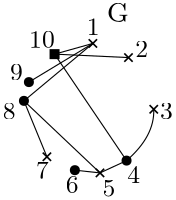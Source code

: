 <?xml version="1.0"?>
<!DOCTYPE ipe SYSTEM "ipe.dtd">
<ipe version="70206" creator="Ipe 7.2.7">
<info created="D:20190610212219" modified="D:20190610213446"/>
<ipestyle name="basic">
<symbol name="arrow/arc(spx)">
<path stroke="sym-stroke" fill="sym-stroke" pen="sym-pen">
0 0 m
-1 0.333 l
-1 -0.333 l
h
</path>
</symbol>
<symbol name="arrow/farc(spx)">
<path stroke="sym-stroke" fill="white" pen="sym-pen">
0 0 m
-1 0.333 l
-1 -0.333 l
h
</path>
</symbol>
<symbol name="arrow/ptarc(spx)">
<path stroke="sym-stroke" fill="sym-stroke" pen="sym-pen">
0 0 m
-1 0.333 l
-0.8 0 l
-1 -0.333 l
h
</path>
</symbol>
<symbol name="arrow/fptarc(spx)">
<path stroke="sym-stroke" fill="white" pen="sym-pen">
0 0 m
-1 0.333 l
-0.8 0 l
-1 -0.333 l
h
</path>
</symbol>
<symbol name="mark/circle(sx)" transformations="translations">
<path fill="sym-stroke">
0.6 0 0 0.6 0 0 e
0.4 0 0 0.4 0 0 e
</path>
</symbol>
<symbol name="mark/disk(sx)" transformations="translations">
<path fill="sym-stroke">
0.6 0 0 0.6 0 0 e
</path>
</symbol>
<symbol name="mark/fdisk(sfx)" transformations="translations">
<group>
<path fill="sym-fill">
0.5 0 0 0.5 0 0 e
</path>
<path fill="sym-stroke" fillrule="eofill">
0.6 0 0 0.6 0 0 e
0.4 0 0 0.4 0 0 e
</path>
</group>
</symbol>
<symbol name="mark/box(sx)" transformations="translations">
<path fill="sym-stroke" fillrule="eofill">
-0.6 -0.6 m
0.6 -0.6 l
0.6 0.6 l
-0.6 0.6 l
h
-0.4 -0.4 m
0.4 -0.4 l
0.4 0.4 l
-0.4 0.4 l
h
</path>
</symbol>
<symbol name="mark/square(sx)" transformations="translations">
<path fill="sym-stroke">
-0.6 -0.6 m
0.6 -0.6 l
0.6 0.6 l
-0.6 0.6 l
h
</path>
</symbol>
<symbol name="mark/fsquare(sfx)" transformations="translations">
<group>
<path fill="sym-fill">
-0.5 -0.5 m
0.5 -0.5 l
0.5 0.5 l
-0.5 0.5 l
h
</path>
<path fill="sym-stroke" fillrule="eofill">
-0.6 -0.6 m
0.6 -0.6 l
0.6 0.6 l
-0.6 0.6 l
h
-0.4 -0.4 m
0.4 -0.4 l
0.4 0.4 l
-0.4 0.4 l
h
</path>
</group>
</symbol>
<symbol name="mark/cross(sx)" transformations="translations">
<group>
<path fill="sym-stroke">
-0.43 -0.57 m
0.57 0.43 l
0.43 0.57 l
-0.57 -0.43 l
h
</path>
<path fill="sym-stroke">
-0.43 0.57 m
0.57 -0.43 l
0.43 -0.57 l
-0.57 0.43 l
h
</path>
</group>
</symbol>
<symbol name="arrow/fnormal(spx)">
<path stroke="sym-stroke" fill="white" pen="sym-pen">
0 0 m
-1 0.333 l
-1 -0.333 l
h
</path>
</symbol>
<symbol name="arrow/pointed(spx)">
<path stroke="sym-stroke" fill="sym-stroke" pen="sym-pen">
0 0 m
-1 0.333 l
-0.8 0 l
-1 -0.333 l
h
</path>
</symbol>
<symbol name="arrow/fpointed(spx)">
<path stroke="sym-stroke" fill="white" pen="sym-pen">
0 0 m
-1 0.333 l
-0.8 0 l
-1 -0.333 l
h
</path>
</symbol>
<symbol name="arrow/linear(spx)">
<path stroke="sym-stroke" pen="sym-pen">
-1 0.333 m
0 0 l
-1 -0.333 l
</path>
</symbol>
<symbol name="arrow/fdouble(spx)">
<path stroke="sym-stroke" fill="white" pen="sym-pen">
0 0 m
-1 0.333 l
-1 -0.333 l
h
-1 0 m
-2 0.333 l
-2 -0.333 l
h
</path>
</symbol>
<symbol name="arrow/double(spx)">
<path stroke="sym-stroke" fill="sym-stroke" pen="sym-pen">
0 0 m
-1 0.333 l
-1 -0.333 l
h
-1 0 m
-2 0.333 l
-2 -0.333 l
h
</path>
</symbol>
<pen name="heavier" value="0.8"/>
<pen name="fat" value="1.2"/>
<pen name="ultrafat" value="2"/>
<symbolsize name="large" value="5"/>
<symbolsize name="small" value="2"/>
<symbolsize name="tiny" value="1.1"/>
<arrowsize name="large" value="10"/>
<arrowsize name="small" value="5"/>
<arrowsize name="tiny" value="3"/>
<color name="red" value="1 0 0"/>
<color name="green" value="0 1 0"/>
<color name="blue" value="0 0 1"/>
<color name="yellow" value="1 1 0"/>
<color name="orange" value="1 0.647 0"/>
<color name="gold" value="1 0.843 0"/>
<color name="purple" value="0.627 0.125 0.941"/>
<color name="gray" value="0.745"/>
<color name="brown" value="0.647 0.165 0.165"/>
<color name="navy" value="0 0 0.502"/>
<color name="pink" value="1 0.753 0.796"/>
<color name="seagreen" value="0.18 0.545 0.341"/>
<color name="turquoise" value="0.251 0.878 0.816"/>
<color name="violet" value="0.933 0.51 0.933"/>
<color name="darkblue" value="0 0 0.545"/>
<color name="darkcyan" value="0 0.545 0.545"/>
<color name="darkgray" value="0.663"/>
<color name="darkgreen" value="0 0.392 0"/>
<color name="darkmagenta" value="0.545 0 0.545"/>
<color name="darkorange" value="1 0.549 0"/>
<color name="darkred" value="0.545 0 0"/>
<color name="lightblue" value="0.678 0.847 0.902"/>
<color name="lightcyan" value="0.878 1 1"/>
<color name="lightgray" value="0.827"/>
<color name="lightgreen" value="0.565 0.933 0.565"/>
<color name="lightyellow" value="1 1 0.878"/>
<dashstyle name="dashed" value="[4] 0"/>
<dashstyle name="dotted" value="[1 3] 0"/>
<dashstyle name="dash dotted" value="[4 2 1 2] 0"/>
<dashstyle name="dash dot dotted" value="[4 2 1 2 1 2] 0"/>
<textsize name="large" value="\large"/>
<textsize name="Large" value="\Large"/>
<textsize name="LARGE" value="\LARGE"/>
<textsize name="huge" value="\huge"/>
<textsize name="Huge" value="\Huge"/>
<textsize name="small" value="\small"/>
<textsize name="footnote" value="\footnotesize"/>
<textsize name="tiny" value="\tiny"/>
<textstyle name="center" begin="\begin{center}" end="\end{center}"/>
<textstyle name="itemize" begin="\begin{itemize}" end="\end{itemize}"/>
<textstyle name="item" begin="\begin{itemize}\item{}" end="\end{itemize}"/>
<gridsize name="4 pts" value="4"/>
<gridsize name="8 pts (~3 mm)" value="8"/>
<gridsize name="16 pts (~6 mm)" value="16"/>
<gridsize name="32 pts (~12 mm)" value="32"/>
<gridsize name="10 pts (~3.5 mm)" value="10"/>
<gridsize name="20 pts (~7 mm)" value="20"/>
<gridsize name="14 pts (~5 mm)" value="14"/>
<gridsize name="28 pts (~10 mm)" value="28"/>
<gridsize name="56 pts (~20 mm)" value="56"/>
<anglesize name="90 deg" value="90"/>
<anglesize name="60 deg" value="60"/>
<anglesize name="45 deg" value="45"/>
<anglesize name="30 deg" value="30"/>
<anglesize name="22.5 deg" value="22.5"/>
<opacity name="10%" value="0.1"/>
<opacity name="30%" value="0.3"/>
<opacity name="50%" value="0.5"/>
<opacity name="75%" value="0.75"/>
<tiling name="falling" angle="-60" step="4" width="1"/>
<tiling name="rising" angle="30" step="4" width="1"/>
</ipestyle>
<page>
<layer name="alpha"/>
<layer name="beta"/>
<view layers="alpha" active="alpha"/>
<use layer="beta" name="mark/disk(sx)" pos="144 768" size="normal" stroke="black"/>
<use name="mark/disk(sx)" pos="128 736" size="normal" stroke="black"/>
<use name="mark/disk(sx)" pos="144 704" size="normal" stroke="black"/>
<use name="mark/disk(sx)" pos="176 768" size="normal" stroke="black"/>
<use name="mark/disk(sx)" pos="192 720" size="normal" stroke="black"/>
<path stroke="black">
144 768 m
128 736 l
</path>
<path stroke="black">
144 768 m
144 704 l
</path>
<path stroke="black">
144 768 m
192 720 l
</path>
<path stroke="black">
144 768 m
176 768 l
</path>
<path stroke="black">
176 768 m
128 736 l
</path>
<path stroke="black">
176 768 m
144 704 l
</path>
<path stroke="black">
176 768 m
192 720 l
</path>
<path stroke="black">
192 720 m
128 736 l
</path>
<path stroke="black">
192 720 m
144 704 l
</path>
<path stroke="black">
128 736 m
144 704 l
</path>
<text matrix="1 0 0 1 -2.82412 3.35365" transformations="translations" pos="144 768" stroke="black" type="label" width="4.981" height="6.42" depth="0" valign="baseline">1</text>
<text matrix="1 0 0 1 5.29523 -2.2946" transformations="translations" pos="176 768" stroke="black" type="label" width="4.981" height="6.42" depth="0" valign="baseline">2</text>
<text matrix="1 0 0 1 2.82412 -4.23619" transformations="translations" pos="192 720" stroke="black" type="label" width="4.981" height="6.42" depth="0" valign="baseline">3</text>
<text matrix="1 0 0 1 -2.64762 -10.414" transformations="translations" pos="144 704" stroke="black" type="label" width="4.981" height="6.42" depth="0" valign="baseline">4</text>
<text matrix="1 0 0 1 -8.47237 -3.53016" transformations="translations" pos="128 736" stroke="black" type="label" width="4.981" height="6.42" depth="0" valign="baseline">5</text>
<use layer="alpha" matrix="1 0 0 1 28.3456 3.38911" name="mark/disk(sx)" pos="224 752" size="normal" stroke="black"/>
<use matrix="1 0 0 1 26.5534 28.634" name="mark/disk(sx)" pos="224 720" size="normal" stroke="black"/>
<use matrix="1 0 0 1 18.8249 40.5067" name="mark/cross(sx)" pos="240 688" size="normal" stroke="black"/>
<use matrix="1 0 0 1 -3.11139 51.6817" name="mark/disk(sx)" pos="272 672" size="normal" stroke="black"/>
<use matrix="1 0 0 1 -16.5005 39.1281" name="mark/disk(sx)" pos="304 688" size="normal" stroke="black"/>
<use matrix="1 0 0 1 -42.061 2.70191" name="mark/cross(sx)" pos="320 720" size="normal" stroke="black"/>
<use matrix="1 0 0 1 -22.7125 -6.39884" name="mark/cross(sx)" pos="320 752" size="normal" stroke="black"/>
<use matrix="1 0 0 1 0.188795 -3.78795" name="mark/cross(sx)" pos="288 768" size="normal" stroke="black"/>
<text layer="beta" matrix="1 0 0 1 -10.1421 7.15916" transformations="translations" pos="272 800" stroke="black" type="label" width="20.479" height="7.473" depth="2.49" valign="baseline">(1,2)</text>
<text matrix="1 0 0 1 3.57958 -13.1251" transformations="translations" pos="304 784" stroke="black" type="label" width="20.479" height="7.473" depth="2.49" valign="baseline">(1,3)</text>
<text matrix="1 0 0 1 0 -13.7217" transformations="translations" pos="320 752" stroke="black" type="label" width="20.479" height="7.473" depth="2.49" valign="baseline">(1,4)</text>
<text matrix="1 0 0 1 -1.78979 -11.9319" transformations="translations" pos="320 720" stroke="black" type="label" width="20.479" height="7.473" depth="2.49" valign="baseline">(1,5)</text>
<text matrix="1 0 0 1 -7.15916 -11.037" transformations="translations" pos="304 688" stroke="black" type="label" width="20.479" height="7.473" depth="2.49" valign="baseline">(2,3)</text>
<text matrix="1 0 0 1 -13.7217 -11.037" transformations="translations" pos="272 672" stroke="black" type="label" width="23.8" height="7.473" depth="2.49" valign="baseline">(2,4)
</text>
<text matrix="1 0 0 1 -27.4434 -4.47447" transformations="translations" pos="240 688" stroke="black" type="label" width="23.8" height="7.473" depth="2.49" valign="baseline">(2,5)
</text>
<text matrix="1 0 0 1 -20.6479 4.70745" transformations="translations" pos="224 720" stroke="black" type="label" width="20.479" height="7.473" depth="2.49" valign="baseline">(3,4)</text>
<text matrix="1 0 0 1 -22.3724 0.298298" transformations="translations" pos="224 752" stroke="black" type="label" width="20.479" height="7.473" depth="2.49" valign="baseline">(3,5)</text>
<path layer="alpha" stroke="black">
275.368 769.313 m
252.346 755.389 l
</path>
<path stroke="black">
275.368 769.313 m
250.553 748.634 l
</path>
<path stroke="black">
275.368 769.313 m
261.582 765.453 l
</path>
<path stroke="black">
261.582 765.453 m
288.189 764.212 l
</path>
<path stroke="black">
277.939 722.702 m
268.889 723.682 l
</path>
<path stroke="black">
277.939 722.702 m
287.5 727.128 l
</path>
<path stroke="black">
277.939 722.702 m
250.553 748.634 l
</path>
<path stroke="black">
261.582 765.453 m
287.5 727.128 l
</path>
<text layer="beta" matrix="1 0 0 1 -22.3624 -1.78979" transformations="translations" pos="240 784" stroke="black" type="label" width="20.479" height="7.473" depth="2.49" valign="baseline">(4,5)</text>
<use layer="alpha" matrix="1 0 0 1 3.36795 -30.6872" name="mark/cross(sx)" pos="272 800" size="normal" stroke="black"/>
<use matrix="1 0 0 1 5.58211 -2.54722" name="mark/square(sx)" pos="256 768" size="normal" stroke="black"/>
<text layer="beta" transformations="translations" pos="279.249 789.014" stroke="black" type="label" width="4.981" height="6.42" depth="0" valign="baseline">1</text>
<text layer="alpha" matrix="1 0 0 1 -0.0179216 -21.2909" transformations="translations" pos="273.192 793.674" stroke="black" type="label" width="4.608" height="5.778" depth="0" valign="baseline" size="small">1</text>
<text matrix="1 0 0 1 -20.807 -8.58445" transformations="translations" pos="311.401 772.939" stroke="black" type="label" width="4.608" height="5.778" depth="0" valign="baseline" size="small">2</text>
<text matrix="1 0 0 1 -13.0359 -10.6978" transformations="translations" pos="312.565 752.669" stroke="black" type="label" width="4.608" height="5.778" depth="0" valign="baseline" size="small">3</text>
<text matrix="1 0 0 1 -35.5123 -15.1713" transformations="translations" pos="323.283 734.264" stroke="black" type="label" width="4.608" height="5.778" depth="0" valign="baseline" size="small">4</text>
<text matrix="1 0 0 1 -23.2061 -3.32154" transformations="translations" pos="302.081 717.489" stroke="black" type="label" width="4.608" height="5.778" depth="0" valign="baseline" size="small">5</text>
<text matrix="1 0 0 1 -17.8661 21.7576" transformations="translations" pos="283.443 693.725" stroke="black" type="label" width="4.608" height="5.778" depth="0" valign="baseline" size="small">6</text>
<text matrix="1 0 0 1 16.4069 9.40715" transformations="translations" pos="238.478 711.199" stroke="black" type="label" width="4.608" height="5.778" depth="0" valign="baseline" size="small">7</text>
<text matrix="1 0 0 1 16.3439 4.4137" transformations="translations" pos="226.596 737.526" stroke="black" type="label" width="4.608" height="5.778" depth="0" valign="baseline" size="small">8</text>
<text matrix="1 0 0 1 15.0134 4.96004" transformations="translations" pos="230.556 751.039" stroke="black" type="label" width="4.608" height="5.778" depth="0" valign="baseline" size="small">9</text>
<text matrix="1 0 0 1 26.0566 -6.11402" transformations="translations" pos="226.363 773.871" stroke="black" type="label" width="9.215" height="5.778" depth="0" valign="baseline" size="small">10</text>
<text matrix="1 0 0 1 25.6745 -16.9144" transformations="translations" pos="254.808 794.05" stroke="black" type="label" width="7.818" height="6.808" depth="0" valign="baseline">G</text>
<path stroke="black">
287.5 727.128 m
297.656 735.929
297.287 745.601 c
</path>
<path layer="beta" matrix="1 0 0 1 15.3767 -30.5205" stroke="black">
23.0698 0 0 23.0698 258.64 776.611 e
</path>
<path layer="alpha" stroke="black">
250.553 748.634 m
258.825 728.507 l
</path>
</page>
</ipe>

